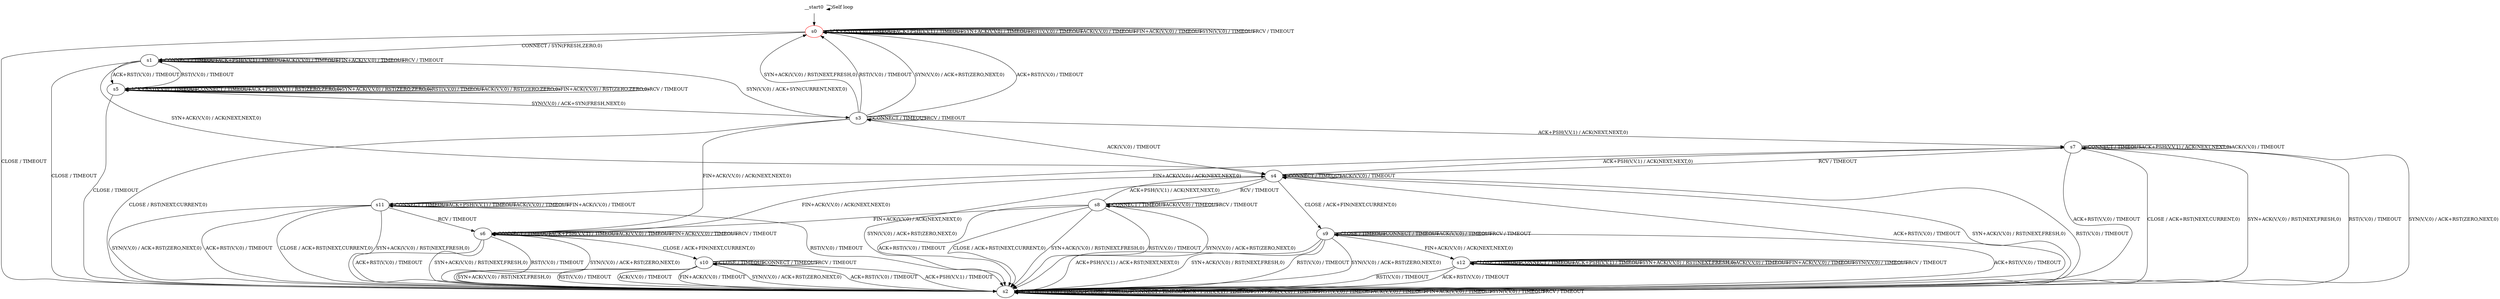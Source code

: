 digraph G {
	graph [name=G];
	s0	[color=red,
		label=s0];
	s0 -> s0	[key=0,
		label="ACK+RST(V,V,0) / TIMEOUT"];
	s0 -> s0	[key=1,
		label="ACK+PSH(V,V,1) / TIMEOUT"];
	s0 -> s0	[key=2,
		label="SYN+ACK(V,V,0) / TIMEOUT"];
	s0 -> s0	[key=3,
		label="RST(V,V,0) / TIMEOUT"];
	s0 -> s0	[key=4,
		label="ACK(V,V,0) / TIMEOUT"];
	s0 -> s0	[key=5,
		label="FIN+ACK(V,V,0) / TIMEOUT"];
	s0 -> s0	[key=6,
		label="SYN(V,V,0) / TIMEOUT"];
	s0 -> s0	[key=7,
		label="RCV / TIMEOUT"];
	s1	[label=s1];
	s0 -> s1	[key=0,
		label="CONNECT / SYN(FRESH,ZERO,0)"];
	s2	[label=s2];
	s0 -> s2	[key=0,
		label="CLOSE / TIMEOUT"];
	s1 -> s1	[key=0,
		label="CONNECT / TIMEOUT"];
	s1 -> s1	[key=1,
		label="ACK+PSH(V,V,1) / TIMEOUT"];
	s1 -> s1	[key=2,
		label="ACK(V,V,0) / TIMEOUT"];
	s1 -> s1	[key=3,
		label="FIN+ACK(V,V,0) / TIMEOUT"];
	s1 -> s1	[key=4,
		label="RCV / TIMEOUT"];
	s1 -> s2	[key=0,
		label="CLOSE / TIMEOUT"];
	s3	[label=s3];
	s1 -> s3	[key=0,
		label="SYN(V,V,0) / ACK+SYN(CURRENT,NEXT,0)"];
	s4	[label=s4];
	s1 -> s4	[key=0,
		label="SYN+ACK(V,V,0) / ACK(NEXT,NEXT,0)"];
	s5	[label=s5];
	s1 -> s5	[key=0,
		label="ACK+RST(V,V,0) / TIMEOUT"];
	s1 -> s5	[key=1,
		label="RST(V,V,0) / TIMEOUT"];
	s2 -> s2	[key=0,
		label="ACK+RST(V,V,0) / TIMEOUT"];
	s2 -> s2	[key=1,
		label="CLOSE / TIMEOUT"];
	s2 -> s2	[key=2,
		label="CONNECT / TIMEOUT"];
	s2 -> s2	[key=3,
		label="ACK+PSH(V,V,1) / TIMEOUT"];
	s2 -> s2	[key=4,
		label="SYN+ACK(V,V,0) / TIMEOUT"];
	s2 -> s2	[key=5,
		label="RST(V,V,0) / TIMEOUT"];
	s2 -> s2	[key=6,
		label="ACK(V,V,0) / TIMEOUT"];
	s2 -> s2	[key=7,
		label="FIN+ACK(V,V,0) / TIMEOUT"];
	s2 -> s2	[key=8,
		label="SYN(V,V,0) / TIMEOUT"];
	s2 -> s2	[key=9,
		label="RCV / TIMEOUT"];
	s3 -> s0	[key=0,
		label="ACK+RST(V,V,0) / TIMEOUT"];
	s3 -> s0	[key=1,
		label="SYN+ACK(V,V,0) / RST(NEXT,FRESH,0)"];
	s3 -> s0	[key=2,
		label="RST(V,V,0) / TIMEOUT"];
	s3 -> s0	[key=3,
		label="SYN(V,V,0) / ACK+RST(ZERO,NEXT,0)"];
	s3 -> s2	[key=0,
		label="CLOSE / RST(NEXT,CURRENT,0)"];
	s3 -> s3	[key=0,
		label="CONNECT / TIMEOUT"];
	s3 -> s3	[key=1,
		label="RCV / TIMEOUT"];
	s3 -> s4	[key=0,
		label="ACK(V,V,0) / TIMEOUT"];
	s6	[label=s6];
	s3 -> s6	[key=0,
		label="FIN+ACK(V,V,0) / ACK(NEXT,NEXT,0)"];
	s7	[label=s7];
	s3 -> s7	[key=0,
		label="ACK+PSH(V,V,1) / ACK(NEXT,NEXT,0)"];
	s4 -> s2	[key=0,
		label="ACK+RST(V,V,0) / TIMEOUT"];
	s4 -> s2	[key=1,
		label="SYN+ACK(V,V,0) / RST(NEXT,FRESH,0)"];
	s4 -> s2	[key=2,
		label="RST(V,V,0) / TIMEOUT"];
	s4 -> s2	[key=3,
		label="SYN(V,V,0) / ACK+RST(ZERO,NEXT,0)"];
	s4 -> s4	[key=0,
		label="CONNECT / TIMEOUT"];
	s4 -> s4	[key=1,
		label="ACK(V,V,0) / TIMEOUT"];
	s4 -> s6	[key=0,
		label="FIN+ACK(V,V,0) / ACK(NEXT,NEXT,0)"];
	s4 -> s7	[key=0,
		label="ACK+PSH(V,V,1) / ACK(NEXT,NEXT,0)"];
	s8	[label=s8];
	s4 -> s8	[key=0,
		label="RCV / TIMEOUT"];
	s9	[label=s9];
	s4 -> s9	[key=0,
		label="CLOSE / ACK+FIN(NEXT,CURRENT,0)"];
	s5 -> s2	[key=0,
		label="CLOSE / TIMEOUT"];
	s5 -> s3	[key=0,
		label="SYN(V,V,0) / ACK+SYN(FRESH,NEXT,0)"];
	s5 -> s5	[key=0,
		label="ACK+RST(V,V,0) / TIMEOUT"];
	s5 -> s5	[key=1,
		label="CONNECT / TIMEOUT"];
	s5 -> s5	[key=2,
		label="ACK+PSH(V,V,1) / RST(ZERO,ZERO,0)"];
	s5 -> s5	[key=3,
		label="SYN+ACK(V,V,0) / RST(ZERO,ZERO,0)"];
	s5 -> s5	[key=4,
		label="RST(V,V,0) / TIMEOUT"];
	s5 -> s5	[key=5,
		label="ACK(V,V,0) / RST(ZERO,ZERO,0)"];
	s5 -> s5	[key=6,
		label="FIN+ACK(V,V,0) / RST(ZERO,ZERO,0)"];
	s5 -> s5	[key=7,
		label="RCV / TIMEOUT"];
	s6 -> s2	[key=0,
		label="ACK+RST(V,V,0) / TIMEOUT"];
	s6 -> s2	[key=1,
		label="SYN+ACK(V,V,0) / RST(NEXT,FRESH,0)"];
	s6 -> s2	[key=2,
		label="RST(V,V,0) / TIMEOUT"];
	s6 -> s2	[key=3,
		label="SYN(V,V,0) / ACK+RST(ZERO,NEXT,0)"];
	s6 -> s6	[key=0,
		label="CONNECT / TIMEOUT"];
	s6 -> s6	[key=1,
		label="ACK+PSH(V,V,1) / TIMEOUT"];
	s6 -> s6	[key=2,
		label="ACK(V,V,0) / TIMEOUT"];
	s6 -> s6	[key=3,
		label="FIN+ACK(V,V,0) / TIMEOUT"];
	s6 -> s6	[key=4,
		label="RCV / TIMEOUT"];
	s10	[label=s10];
	s6 -> s10	[key=0,
		label="CLOSE / ACK+FIN(NEXT,CURRENT,0)"];
	s7 -> s2	[key=0,
		label="ACK+RST(V,V,0) / TIMEOUT"];
	s7 -> s2	[key=1,
		label="CLOSE / ACK+RST(NEXT,CURRENT,0)"];
	s7 -> s2	[key=2,
		label="SYN+ACK(V,V,0) / RST(NEXT,FRESH,0)"];
	s7 -> s2	[key=3,
		label="RST(V,V,0) / TIMEOUT"];
	s7 -> s2	[key=4,
		label="SYN(V,V,0) / ACK+RST(ZERO,NEXT,0)"];
	s7 -> s4	[key=0,
		label="RCV / TIMEOUT"];
	s7 -> s7	[key=0,
		label="CONNECT / TIMEOUT"];
	s7 -> s7	[key=1,
		label="ACK+PSH(V,V,1) / ACK(NEXT,NEXT,0)"];
	s7 -> s7	[key=2,
		label="ACK(V,V,0) / TIMEOUT"];
	s11	[label=s11];
	s7 -> s11	[key=0,
		label="FIN+ACK(V,V,0) / ACK(NEXT,NEXT,0)"];
	s8 -> s2	[key=0,
		label="ACK+RST(V,V,0) / TIMEOUT"];
	s8 -> s2	[key=1,
		label="CLOSE / ACK+RST(NEXT,CURRENT,0)"];
	s8 -> s2	[key=2,
		label="SYN+ACK(V,V,0) / RST(NEXT,FRESH,0)"];
	s8 -> s2	[key=3,
		label="RST(V,V,0) / TIMEOUT"];
	s8 -> s2	[key=4,
		label="SYN(V,V,0) / ACK+RST(ZERO,NEXT,0)"];
	s8 -> s4	[key=0,
		label="ACK+PSH(V,V,1) / ACK(NEXT,NEXT,0)"];
	s8 -> s6	[key=0,
		label="FIN+ACK(V,V,0) / ACK(NEXT,NEXT,0)"];
	s8 -> s8	[key=0,
		label="CONNECT / TIMEOUT"];
	s8 -> s8	[key=1,
		label="ACK(V,V,0) / TIMEOUT"];
	s8 -> s8	[key=2,
		label="RCV / TIMEOUT"];
	s9 -> s2	[key=0,
		label="ACK+RST(V,V,0) / TIMEOUT"];
	s9 -> s2	[key=1,
		label="ACK+PSH(V,V,1) / ACK+RST(NEXT,NEXT,0)"];
	s9 -> s2	[key=2,
		label="SYN+ACK(V,V,0) / RST(NEXT,FRESH,0)"];
	s9 -> s2	[key=3,
		label="RST(V,V,0) / TIMEOUT"];
	s9 -> s2	[key=4,
		label="SYN(V,V,0) / ACK+RST(ZERO,NEXT,0)"];
	s9 -> s9	[key=0,
		label="CLOSE / TIMEOUT"];
	s9 -> s9	[key=1,
		label="CONNECT / TIMEOUT"];
	s9 -> s9	[key=2,
		label="ACK(V,V,0) / TIMEOUT"];
	s9 -> s9	[key=3,
		label="RCV / TIMEOUT"];
	s12	[label=s12];
	s9 -> s12	[key=0,
		label="FIN+ACK(V,V,0) / ACK(NEXT,NEXT,0)"];
	s10 -> s2	[key=0,
		label="ACK+RST(V,V,0) / TIMEOUT"];
	s10 -> s2	[key=1,
		label="ACK+PSH(V,V,1) / TIMEOUT"];
	s10 -> s2	[key=2,
		label="SYN+ACK(V,V,0) / RST(NEXT,FRESH,0)"];
	s10 -> s2	[key=3,
		label="RST(V,V,0) / TIMEOUT"];
	s10 -> s2	[key=4,
		label="ACK(V,V,0) / TIMEOUT"];
	s10 -> s2	[key=5,
		label="FIN+ACK(V,V,0) / TIMEOUT"];
	s10 -> s2	[key=6,
		label="SYN(V,V,0) / ACK+RST(ZERO,NEXT,0)"];
	s10 -> s10	[key=0,
		label="CLOSE / TIMEOUT"];
	s10 -> s10	[key=1,
		label="CONNECT / TIMEOUT"];
	s10 -> s10	[key=2,
		label="RCV / TIMEOUT"];
	s11 -> s2	[key=0,
		label="ACK+RST(V,V,0) / TIMEOUT"];
	s11 -> s2	[key=1,
		label="CLOSE / ACK+RST(NEXT,CURRENT,0)"];
	s11 -> s2	[key=2,
		label="SYN+ACK(V,V,0) / RST(NEXT,FRESH,0)"];
	s11 -> s2	[key=3,
		label="RST(V,V,0) / TIMEOUT"];
	s11 -> s2	[key=4,
		label="SYN(V,V,0) / ACK+RST(ZERO,NEXT,0)"];
	s11 -> s6	[key=0,
		label="RCV / TIMEOUT"];
	s11 -> s11	[key=0,
		label="CONNECT / TIMEOUT"];
	s11 -> s11	[key=1,
		label="ACK+PSH(V,V,1) / TIMEOUT"];
	s11 -> s11	[key=2,
		label="ACK(V,V,0) / TIMEOUT"];
	s11 -> s11	[key=3,
		label="FIN+ACK(V,V,0) / TIMEOUT"];
	s12 -> s2	[key=0,
		label="ACK+RST(V,V,0) / TIMEOUT"];
	s12 -> s2	[key=1,
		label="RST(V,V,0) / TIMEOUT"];
	s12 -> s12	[key=0,
		label="CLOSE / TIMEOUT"];
	s12 -> s12	[key=1,
		label="CONNECT / TIMEOUT"];
	s12 -> s12	[key=2,
		label="ACK+PSH(V,V,1) / TIMEOUT"];
	s12 -> s12	[key=3,
		label="SYN+ACK(V,V,0) / RST(NEXT,FRESH,0)"];
	s12 -> s12	[key=4,
		label="ACK(V,V,0) / TIMEOUT"];
	s12 -> s12	[key=5,
		label="FIN+ACK(V,V,0) / TIMEOUT"];
	s12 -> s12	[key=6,
		label="SYN(V,V,0) / TIMEOUT"];
	s12 -> s12	[key=7,
		label="RCV / TIMEOUT"];
	__start0	[shape=none];
	__start0 -> s0	[key=0];
	__start0 -> __start0	[key=0,
		label="Self loop"];
}
